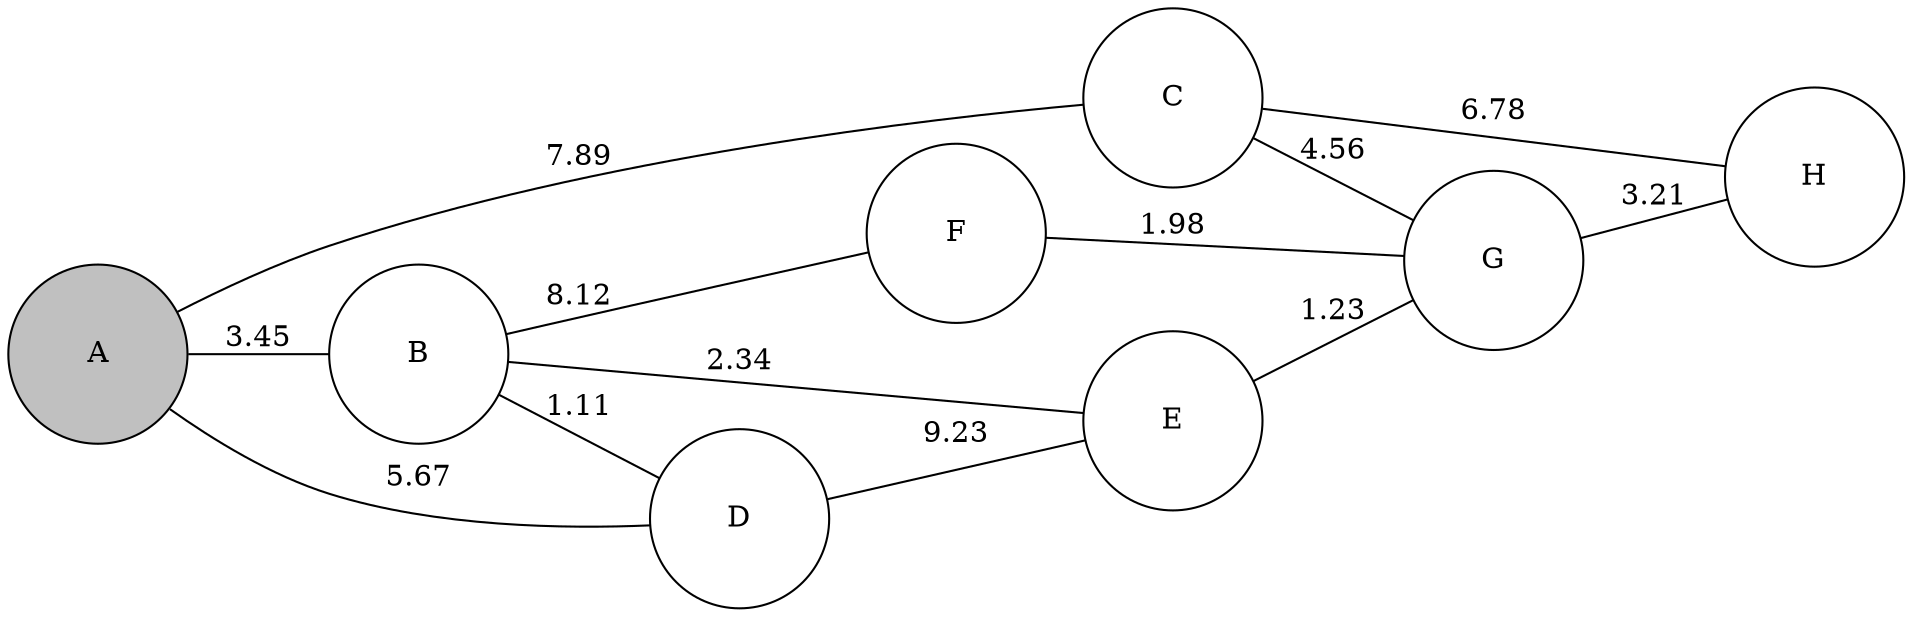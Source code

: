 graph "G" {
rankdir=LR;
A [distance=0, fillcolor=gray, height="1.2", style=filled, width="1.2"];
B [distance=None, fillcolor=WHITE, height="1.2", style=filled, width="1.2"];
C [distance=None, fillcolor=WHITE, height="1.2", style=filled, width="1.2"];
D [distance=None, fillcolor=WHITE, height="1.2", style=filled, width="1.2"];
E [distance=None, fillcolor=WHITE, height="1.2", style=filled, width="1.2"];
F [distance=None, fillcolor=WHITE, height="1.2", style=filled, width="1.2"];
G [distance=None, fillcolor=WHITE, height="1.2", style=filled, width="1.2"];
H [distance=None, fillcolor=WHITE, height="1.2", style=filled, width="1.2"];
A -- B  [key=0, label="3.45"];
A -- C  [key=0, label="7.89"];
A -- D  [key=0, label="5.67"];
B -- E  [key=0, label="2.34"];
B -- F  [key=0, label="8.12"];
B -- D  [key=0, label="1.11"];
C -- G  [key=0, label="4.56"];
C -- H  [key=0, label="6.78"];
D -- E  [key=0, label="9.23"];
E -- G  [key=0, label="1.23"];
F -- G  [key=0, label="1.98"];
G -- H  [key=0, label="3.21"];
}
